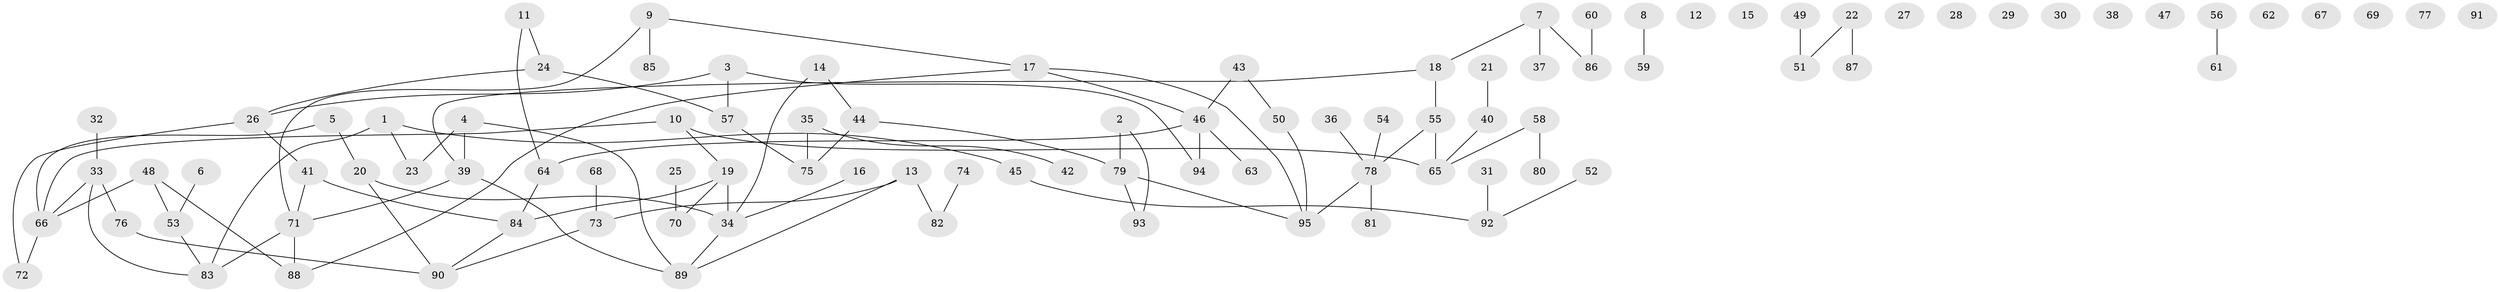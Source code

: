 // coarse degree distribution, {4: 0.08888888888888889, 13: 0.022222222222222223, 3: 0.1111111111111111, 1: 0.3111111111111111, 9: 0.022222222222222223, 0: 0.3333333333333333, 7: 0.022222222222222223, 2: 0.06666666666666667, 6: 0.022222222222222223}
// Generated by graph-tools (version 1.1) at 2025/16/03/04/25 18:16:39]
// undirected, 95 vertices, 100 edges
graph export_dot {
graph [start="1"]
  node [color=gray90,style=filled];
  1;
  2;
  3;
  4;
  5;
  6;
  7;
  8;
  9;
  10;
  11;
  12;
  13;
  14;
  15;
  16;
  17;
  18;
  19;
  20;
  21;
  22;
  23;
  24;
  25;
  26;
  27;
  28;
  29;
  30;
  31;
  32;
  33;
  34;
  35;
  36;
  37;
  38;
  39;
  40;
  41;
  42;
  43;
  44;
  45;
  46;
  47;
  48;
  49;
  50;
  51;
  52;
  53;
  54;
  55;
  56;
  57;
  58;
  59;
  60;
  61;
  62;
  63;
  64;
  65;
  66;
  67;
  68;
  69;
  70;
  71;
  72;
  73;
  74;
  75;
  76;
  77;
  78;
  79;
  80;
  81;
  82;
  83;
  84;
  85;
  86;
  87;
  88;
  89;
  90;
  91;
  92;
  93;
  94;
  95;
  1 -- 23;
  1 -- 45;
  1 -- 83;
  2 -- 79;
  2 -- 93;
  3 -- 26;
  3 -- 57;
  3 -- 94;
  4 -- 23;
  4 -- 39;
  4 -- 89;
  5 -- 20;
  5 -- 66;
  6 -- 53;
  7 -- 18;
  7 -- 37;
  7 -- 86;
  8 -- 59;
  9 -- 17;
  9 -- 71;
  9 -- 85;
  10 -- 19;
  10 -- 65;
  10 -- 66;
  11 -- 24;
  11 -- 64;
  13 -- 73;
  13 -- 82;
  13 -- 89;
  14 -- 34;
  14 -- 44;
  16 -- 34;
  17 -- 46;
  17 -- 88;
  17 -- 95;
  18 -- 39;
  18 -- 55;
  19 -- 34;
  19 -- 70;
  19 -- 84;
  20 -- 34;
  20 -- 90;
  21 -- 40;
  22 -- 51;
  22 -- 87;
  24 -- 26;
  24 -- 57;
  25 -- 70;
  26 -- 41;
  26 -- 72;
  31 -- 92;
  32 -- 33;
  33 -- 66;
  33 -- 76;
  33 -- 83;
  34 -- 89;
  35 -- 42;
  35 -- 75;
  36 -- 78;
  39 -- 71;
  39 -- 89;
  40 -- 65;
  41 -- 71;
  41 -- 84;
  43 -- 46;
  43 -- 50;
  44 -- 75;
  44 -- 79;
  45 -- 92;
  46 -- 63;
  46 -- 64;
  46 -- 94;
  48 -- 53;
  48 -- 66;
  48 -- 88;
  49 -- 51;
  50 -- 95;
  52 -- 92;
  53 -- 83;
  54 -- 78;
  55 -- 65;
  55 -- 78;
  56 -- 61;
  57 -- 75;
  58 -- 65;
  58 -- 80;
  60 -- 86;
  64 -- 84;
  66 -- 72;
  68 -- 73;
  71 -- 83;
  71 -- 88;
  73 -- 90;
  74 -- 82;
  76 -- 90;
  78 -- 81;
  78 -- 95;
  79 -- 93;
  79 -- 95;
  84 -- 90;
}
